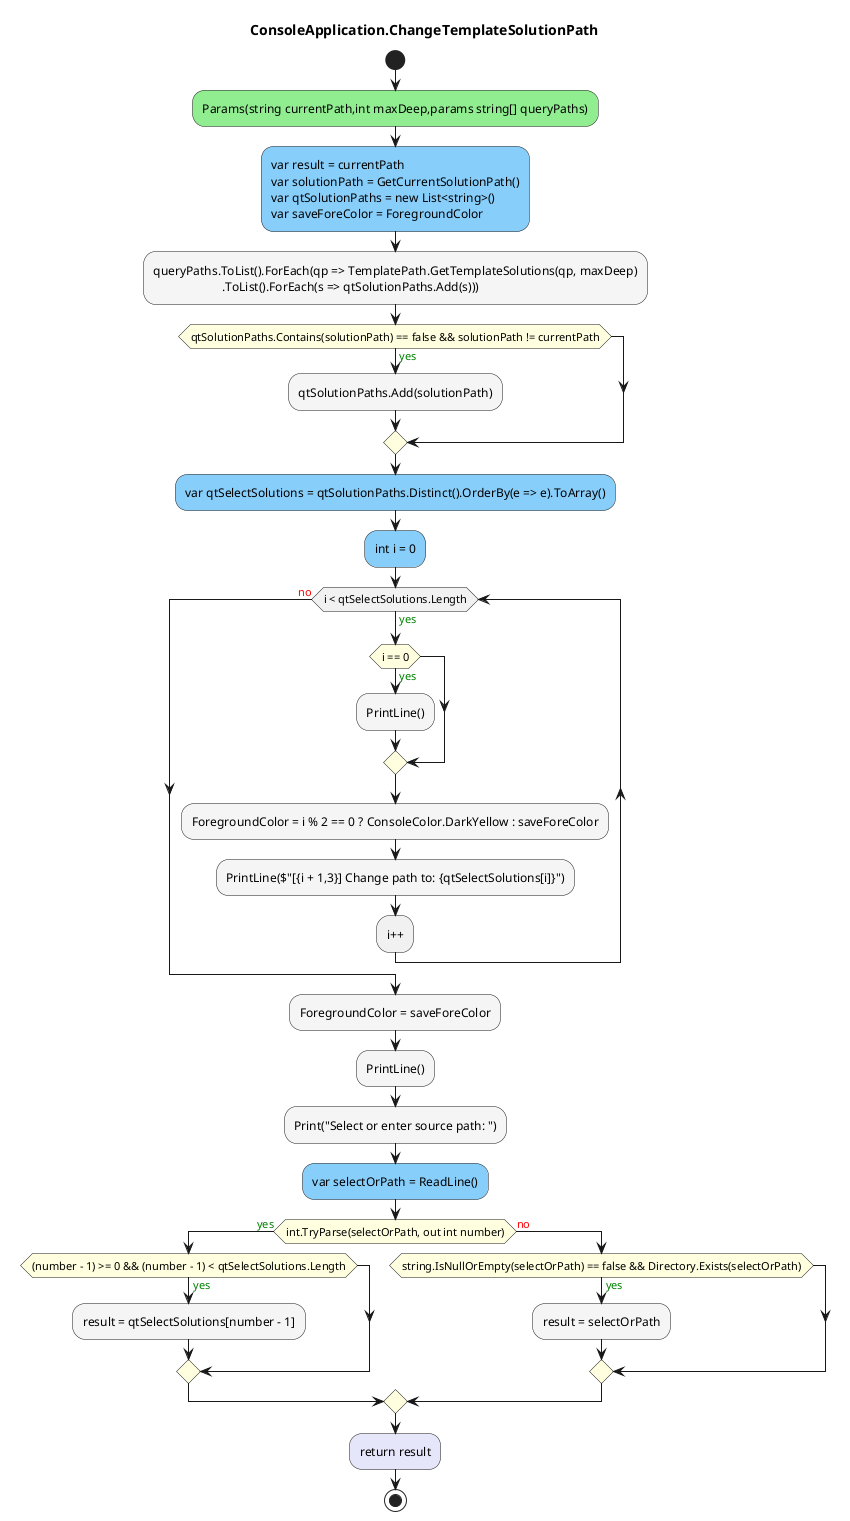 @startuml ConsoleApplication.ChangeTemplateSolutionPath
title ConsoleApplication.ChangeTemplateSolutionPath
start
#LightGreen:Params(string currentPath,int maxDeep,params string[] queryPaths);
#LightSkyBlue:var result = currentPath\nvar solutionPath = GetCurrentSolutionPath()\nvar qtSolutionPaths = new List<string>()\nvar saveForeColor = ForegroundColor;
#WhiteSmoke:queryPaths.ToList().ForEach(qp => TemplatePath.GetTemplateSolutions(qp, maxDeep)
                      .ToList().ForEach(s => qtSolutionPaths.Add(s)));
#LightYellow:if (qtSolutionPaths.Contains(solutionPath) == false && solutionPath != currentPath) then (<color:green>yes)
        #WhiteSmoke:qtSolutionPaths.Add(solutionPath);
endif
#LightSkyBlue:var qtSelectSolutions = qtSolutionPaths.Distinct().OrderBy(e => e).ToArray();
#LightSkyBlue:int i = 0;
while (i < qtSelectSolutions.Length) is (<color:green>yes)
        #LightYellow:if (i == 0) then (<color:green>yes)
            #WhiteSmoke:PrintLine();
        endif
        #WhiteSmoke:ForegroundColor = i % 2 == 0 ? ConsoleColor.DarkYellow : saveForeColor;
        #WhiteSmoke:PrintLine($"[{i + 1,3}] Change path to: {qtSelectSolutions[i]}");
:i++;
endwhile (<color:red>no)
#WhiteSmoke:ForegroundColor = saveForeColor;
#WhiteSmoke:PrintLine();
#WhiteSmoke:Print("Select or enter source path: ");
#LightSkyBlue:var selectOrPath = ReadLine();
#LightYellow:if (int.TryParse(selectOrPath, out int number)) then (<color:green>yes)
        #LightYellow:if ((number - 1) >= 0 && (number - 1) < qtSelectSolutions.Length) then (<color:green>yes)
                #WhiteSmoke:result = qtSelectSolutions[number - 1];
        endif
    else (<color:red>no)
        #LightYellow:if (string.IsNullOrEmpty(selectOrPath) == false && Directory.Exists(selectOrPath)) then (<color:green>yes)
                #WhiteSmoke:result = selectOrPath;
        endif
endif
#Lavender:return result;
stop
@enduml
